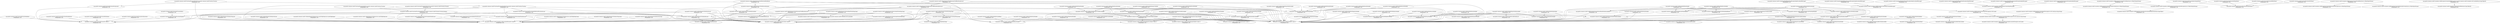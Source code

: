 digraph G {
  "org.apache.commons.math3.util$FastMath#expm1(double,double[])" [label="org.apache.commons.math3.util$FastMath#expm1(double,double[])\nP(Fail|Node)=1.00"];
  "org.apache.commons.math3.util$FastMath#<clinit>()" [label="org.apache.commons.math3.util$FastMath#<clinit>()\nP(Fail|Node)=0.00"];
  "org.apache.commons.math3.util$FastMath#exp(double,double,double[])" [label="org.apache.commons.math3.util$FastMath#exp(double,double,double[])\nP(Fail|Node)=1.00"];
  "org.apache.commons.math3.util$FastMath$ExpFracTable#<clinit>()" [label="org.apache.commons.math3.util$FastMath$ExpFracTable#<clinit>()\nP(Fail|Node)=1.00"];
  "org.apache.commons.math3.util$ArithmeticUtils#gcd(long,long)" [label="org.apache.commons.math3.util$ArithmeticUtils#gcd(long,long)\nP(Fail|Node)=1.00"];
  "org.apache.commons.math3.exception.util$LocalizedFormats#<clinit>()" [label="org.apache.commons.math3.exception.util$LocalizedFormats#<clinit>()\nP(Fail|Node)=0.00"];
  "org.apache.commons.math3.util$FastMath#abs(long)" [label="org.apache.commons.math3.util$FastMath#abs(long)\nP(Fail|Node)=1.00"];
  "org.apache.commons.math3.util$FastMath#log10(double)" [label="org.apache.commons.math3.util$FastMath#log10(double)\nP(Fail|Node)=1.00"];
  "org.apache.commons.math3.util$FastMath#log(double,double[])" [label="org.apache.commons.math3.util$FastMath#log(double,double[])\nP(Fail|Node)=1.00"];
  "org.apache.commons.math3.util$FastMath#rint(double)" [label="org.apache.commons.math3.util$FastMath#rint(double)\nP(Fail|Node)=1.00"];
  "org.apache.commons.math3.util$FastMath#floor(double)" [label="org.apache.commons.math3.util$FastMath#floor(double)\nP(Fail|Node)=0.00"];
  "org.apache.commons.math3.util$FastMath#sin(double)" [label="org.apache.commons.math3.util$FastMath#sin(double)\nP(Fail|Node)=1.00"];
  "org.apache.commons.math3.util$FastMath#cosQ(double,double)" [label="org.apache.commons.math3.util$FastMath#cosQ(double,double)\nP(Fail|Node)=1.00"];
  "org.apache.commons.math3.util$FastMath#reducePayneHanek(double,double[])" [label="org.apache.commons.math3.util$FastMath#reducePayneHanek(double,double[])\nP(Fail|Node)=1.00"];
  "org.apache.commons.math3.util$FastMath$CodyWaite#getRemA()" [label="org.apache.commons.math3.util$FastMath$CodyWaite#getRemA()\nP(Fail|Node)=1.00"];
  "org.apache.commons.math3.util$FastMath#sinQ(double,double)" [label="org.apache.commons.math3.util$FastMath#sinQ(double,double)\nP(Fail|Node)=1.00"];
  "org.apache.commons.math3.util$FastMath$CodyWaite#getRemB()" [label="org.apache.commons.math3.util$FastMath$CodyWaite#getRemB()\nP(Fail|Node)=1.00"];
  "org.apache.commons.math3.util$FastMath$CodyWaite#getK()" [label="org.apache.commons.math3.util$FastMath$CodyWaite#getK()\nP(Fail|Node)=1.00"];
  "org.apache.commons.math3.util$FastMath#atan2(double,double)" [label="org.apache.commons.math3.util$FastMath#atan2(double,double)\nP(Fail|Node)=1.00"];
  "org.apache.commons.math3.util$FastMath#atan(double,double,boolean)" [label="org.apache.commons.math3.util$FastMath#atan(double,double,boolean)\nP(Fail|Node)=1.00"];
  "org.apache.commons.math3.util$FastMath#doubleHighPart(double)" [label="org.apache.commons.math3.util$FastMath#doubleHighPart(double)\nP(Fail|Node)=1.00"];
  "org.apache.commons.math3.util$FastMath#copySign(double,double)" [label="org.apache.commons.math3.util$FastMath#copySign(double,double)\nP(Fail|Node)=1.00"];
  "org.apache.commons.math3.util$FastMath#pow(double,double)" [label="org.apache.commons.math3.util$FastMath#pow(double,double)\nP(Fail|Node)=1.00"];
  "org.apache.commons.math3.util$FastMath$lnMant#<clinit>()" [label="org.apache.commons.math3.util$FastMath$lnMant#<clinit>()\nP(Fail|Node)=1.00"];
  "org.apache.commons.math3.util$ArithmeticUtils#lcm(long,long)" [label="org.apache.commons.math3.util$ArithmeticUtils#lcm(long,long)\nP(Fail|Node)=1.00"];
  "org.apache.commons.math3.util$ArithmeticUtils#<clinit>()" [label="org.apache.commons.math3.util$ArithmeticUtils#<clinit>()\nP(Fail|Node)=0.00"];
  "org.apache.commons.math3.util$ArithmeticUtils#mulAndCheck(long,long)" [label="org.apache.commons.math3.util$ArithmeticUtils#mulAndCheck(long,long)\nP(Fail|Node)=1.00"];
  "org.apache.commons.math3.util$FastMath#log(double,double)" [label="org.apache.commons.math3.util$FastMath#log(double,double)\nP(Fail|Node)=1.00"];
  "org.apache.commons.math3.util$FastMath#log(double)" [label="org.apache.commons.math3.util$FastMath#log(double)\nP(Fail|Node)=1.00"];
  "org.apache.commons.math3.fraction$Fraction#subtract(org.apache.commons.math3.fraction.Fraction)" [label="org.apache.commons.math3.fraction$Fraction#subtract(org.apache.commons.math3.fraction.Fraction)\nP(Fail|Node)=1.00"];
  "org.apache.commons.math3.fraction$Fraction#addSub(org.apache.commons.math3.fraction.Fraction,boolean)" [label="org.apache.commons.math3.fraction$Fraction#addSub(org.apache.commons.math3.fraction.Fraction,boolean)\nP(Fail|Node)=1.00"];
  "org.apache.commons.math3.util$ArithmeticUtils#subAndCheck(int,int)" [label="org.apache.commons.math3.util$ArithmeticUtils#subAndCheck(int,int)\nP(Fail|Node)=1.00"];
  "org.apache.commons.math3.util$ArithmeticUtils#mulAndCheck(int,int)" [label="org.apache.commons.math3.util$ArithmeticUtils#mulAndCheck(int,int)\nP(Fail|Node)=1.00"];
  "org.apache.commons.math3.util$ArithmeticUtils#gcd(int,int)" [label="org.apache.commons.math3.util$ArithmeticUtils#gcd(int,int)\nP(Fail|Node)=1.00"];
  "org.apache.commons.math3.util$ArithmeticUtils#addAndCheck(int,int)" [label="org.apache.commons.math3.util$ArithmeticUtils#addAndCheck(int,int)\nP(Fail|Node)=1.00"];
  "org.apache.commons.math3.fraction$Fraction#<clinit>()" [label="org.apache.commons.math3.fraction$Fraction#<clinit>()\nP(Fail|Node)=0.00"];
  "org.apache.commons.math3.fraction$Fraction#negate()" [label="org.apache.commons.math3.fraction$Fraction#negate()\nP(Fail|Node)=1.00"];
  "org.apache.commons.math3.util$FastMath#nextUp(double)" [label="org.apache.commons.math3.util$FastMath#nextUp(double)\nP(Fail|Node)=1.00"];
  "org.apache.commons.math3.util$FastMath#nextAfter(double,double)" [label="org.apache.commons.math3.util$FastMath#nextAfter(double,double)\nP(Fail|Node)=1.00"];
  "org.apache.commons.math3.util$ArithmeticUtils#pow(java.math.BigInteger,int)" [label="org.apache.commons.math3.util$ArithmeticUtils#pow(java.math.BigInteger,int)\nP(Fail|Node)=1.00"];
  "org.apache.commons.math3.util$FastMath#toDegrees(double)" [label="org.apache.commons.math3.util$FastMath#toDegrees(double)\nP(Fail|Node)=1.00"];
  "org.apache.commons.math3.util$FastMath$ExpIntTable#<clinit>()" [label="org.apache.commons.math3.util$FastMath$ExpIntTable#<clinit>()\nP(Fail|Node)=1.00"];
  "org.apache.commons.math3.util$ArithmeticUtils#factorialLog(int)" [label="org.apache.commons.math3.util$ArithmeticUtils#factorialLog(int)\nP(Fail|Node)=1.00"];
  "org.apache.commons.math3.util$ArithmeticUtils#factorial(int)" [label="org.apache.commons.math3.util$ArithmeticUtils#factorial(int)\nP(Fail|Node)=1.00"];
  "org.apache.commons.math3.exception$MathIllegalStateException#getLocalizedMessage()" [label="org.apache.commons.math3.exception$MathIllegalStateException#getLocalizedMessage()\nP(Fail|Node)=1.00"];
  "org.apache.commons.math3.exception.util$ExceptionContext#getLocalizedMessage()" [label="org.apache.commons.math3.exception.util$ExceptionContext#getLocalizedMessage()\nP(Fail|Node)=1.00"];
  "org.apache.commons.math3.exception.util$ExceptionContext#getMessage(java.util.Locale)" [label="org.apache.commons.math3.exception.util$ExceptionContext#getMessage(java.util.Locale)\nP(Fail|Node)=1.00"];
  "org.apache.commons.math3.util$FastMath#asinh(double)" [label="org.apache.commons.math3.util$FastMath#asinh(double)\nP(Fail|Node)=1.00"];
  "org.apache.commons.math3.util$FastMath#sqrt(double)" [label="org.apache.commons.math3.util$FastMath#sqrt(double)\nP(Fail|Node)=1.00"];
  "org.apache.commons.math3.util$FastMath#cosh(double)" [label="org.apache.commons.math3.util$FastMath#cosh(double)\nP(Fail|Node)=1.00"];
  "org.apache.commons.math3.util$FastMath#exp(double)" [label="org.apache.commons.math3.util$FastMath#exp(double)\nP(Fail|Node)=1.00"];
  "org.apache.commons.math3.util$FastMath#ulp(float)" [label="org.apache.commons.math3.util$FastMath#ulp(float)\nP(Fail|Node)=1.00"];
  "org.apache.commons.math3.util$FastMath#abs(float)" [label="org.apache.commons.math3.util$FastMath#abs(float)\nP(Fail|Node)=1.00"];
  "org.apache.commons.math3.util$ArithmeticUtils#factorialDouble(int)" [label="org.apache.commons.math3.util$ArithmeticUtils#factorialDouble(int)\nP(Fail|Node)=1.00"];
  "org.apache.commons.math3.util$ArithmeticUtils#binomialCoefficientLog(int,int)" [label="org.apache.commons.math3.util$ArithmeticUtils#binomialCoefficientLog(int,int)\nP(Fail|Node)=1.00"];
  "org.apache.commons.math3.util$ArithmeticUtils#binomialCoefficientDouble(int,int)" [label="org.apache.commons.math3.util$ArithmeticUtils#binomialCoefficientDouble(int,int)\nP(Fail|Node)=1.00"];
  "org.apache.commons.math3.util$ArithmeticUtils#binomialCoefficient(int,int)" [label="org.apache.commons.math3.util$ArithmeticUtils#binomialCoefficient(int,int)\nP(Fail|Node)=1.00"];
  "org.apache.commons.math3.util$ArithmeticUtils#checkBinomial(int,int)" [label="org.apache.commons.math3.util$ArithmeticUtils#checkBinomial(int,int)\nP(Fail|Node)=1.00"];
  "org.apache.commons.math3.util$FastMath#main(java.lang.String[])" [label="org.apache.commons.math3.util$FastMath#main(java.lang.String[])\nP(Fail|Node)=1.00"];
  "org.apache.commons.math3.util$FastMath#acos(double)" [label="org.apache.commons.math3.util$FastMath#acos(double)\nP(Fail|Node)=1.00"];
  "org.apache.commons.math3.exception.util$ExceptionContext#serializeContext(java.io.ObjectOutputStream)" [label="org.apache.commons.math3.exception.util$ExceptionContext#serializeContext(java.io.ObjectOutputStream)\nP(Fail|Node)=1.00"];
  "org.apache.commons.math3.exception.util$ExceptionContext#nonSerializableReplacement(java.lang.Object)" [label="org.apache.commons.math3.exception.util$ExceptionContext#nonSerializableReplacement(java.lang.Object)\nP(Fail|Node)=1.00"];
  "org.apache.commons.math3.util$ArithmeticUtils#lcm(int,int)" [label="org.apache.commons.math3.util$ArithmeticUtils#lcm(int,int)\nP(Fail|Node)=1.00"];
  "org.apache.commons.math3.util$FastMath#abs(int)" [label="org.apache.commons.math3.util$FastMath#abs(int)\nP(Fail|Node)=0.00"];
  "org.apache.commons.math3.fraction$Fraction#abs()" [label="org.apache.commons.math3.fraction$Fraction#abs()\nP(Fail|Node)=1.00"];
  "org.apache.commons.math3.util$FastMath#tanh(double)" [label="org.apache.commons.math3.util$FastMath#tanh(double)\nP(Fail|Node)=1.00"];
  "org.apache.commons.math3.fraction$Fraction#multiply(org.apache.commons.math3.fraction.Fraction)" [label="org.apache.commons.math3.fraction$Fraction#multiply(org.apache.commons.math3.fraction.Fraction)\nP(Fail|Node)=1.00"];
  "org.apache.commons.math3.fraction$Fraction#getReducedFraction(int,int)" [label="org.apache.commons.math3.fraction$Fraction#getReducedFraction(int,int)\nP(Fail|Node)=1.00"];
  "org.apache.commons.math3.util$FastMath#sinh(double)" [label="org.apache.commons.math3.util$FastMath#sinh(double)\nP(Fail|Node)=1.00"];
  "org.apache.commons.math3.util$FastMath#toRadians(double)" [label="org.apache.commons.math3.util$FastMath#toRadians(double)\nP(Fail|Node)=1.00"];
  "org.apache.commons.math3.util$FastMath#hypot(double,double)" [label="org.apache.commons.math3.util$FastMath#hypot(double,double)\nP(Fail|Node)=1.00"];
  "org.apache.commons.math3.util$FastMath#abs(double)" [label="org.apache.commons.math3.util$FastMath#abs(double)\nP(Fail|Node)=0.00"];
  "org.apache.commons.math3.util$FastMath#scalb(double,int)" [label="org.apache.commons.math3.util$FastMath#scalb(double,int)\nP(Fail|Node)=1.00"];
  "org.apache.commons.math3.util$FastMath#getExponent(double)" [label="org.apache.commons.math3.util$FastMath#getExponent(double)\nP(Fail|Node)=1.00"];
  "org.apache.commons.math3.exception$MathIllegalArgumentException#getLocalizedMessage()" [label="org.apache.commons.math3.exception$MathIllegalArgumentException#getLocalizedMessage()\nP(Fail|Node)=1.00"];
  "org.apache.commons.math3.util$FastMath#cos(double)" [label="org.apache.commons.math3.util$FastMath#cos(double)\nP(Fail|Node)=1.00"];
  "org.apache.commons.math3.exception.util$ExceptionContext#writeObject(java.io.ObjectOutputStream)" [label="org.apache.commons.math3.exception.util$ExceptionContext#writeObject(java.io.ObjectOutputStream)\nP(Fail|Node)=1.00"];
  "org.apache.commons.math3.exception.util$ExceptionContext#serializeMessages(java.io.ObjectOutputStream)" [label="org.apache.commons.math3.exception.util$ExceptionContext#serializeMessages(java.io.ObjectOutputStream)\nP(Fail|Node)=1.00"];
  "org.apache.commons.math3.fraction$Fraction#percentageValue()" [label="org.apache.commons.math3.fraction$Fraction#percentageValue()\nP(Fail|Node)=1.00"];
  "org.apache.commons.math3.fraction$Fraction#doubleValue()" [label="org.apache.commons.math3.fraction$Fraction#doubleValue()\nP(Fail|Node)=1.00"];
  "org.apache.commons.math3.util$FastMath#ceil(double)" [label="org.apache.commons.math3.util$FastMath#ceil(double)\nP(Fail|Node)=1.00"];
  "org.apache.commons.math3.util$FastMath#tan(double)" [label="org.apache.commons.math3.util$FastMath#tan(double)\nP(Fail|Node)=1.00"];
  "org.apache.commons.math3.util$FastMath#tanQ(double,double,boolean)" [label="org.apache.commons.math3.util$FastMath#tanQ(double,double,boolean)\nP(Fail|Node)=1.00"];
  "org.apache.commons.math3.util$ArithmeticUtils#addAndCheck(long,long)" [label="org.apache.commons.math3.util$ArithmeticUtils#addAndCheck(long,long)\nP(Fail|Node)=1.00"];
  "org.apache.commons.math3.util$ArithmeticUtils#addAndCheck(long,long,org.apache.commons.math3.exception.util.Localizable)" [label="org.apache.commons.math3.util$ArithmeticUtils#addAndCheck(long,long,org.apache.commons.math3.exception.util.Localizable)\nP(Fail|Node)=1.00"];
  "org.apache.commons.math3.exception$MathArithmeticException#getLocalizedMessage()" [label="org.apache.commons.math3.exception$MathArithmeticException#getLocalizedMessage()\nP(Fail|Node)=1.00"];
  "org.apache.commons.math3.fraction$Fraction#subtract(int)" [label="org.apache.commons.math3.fraction$Fraction#subtract(int)\nP(Fail|Node)=1.00"];
  "org.apache.commons.math3.util$FastMath#polyCosine(double)" [label="org.apache.commons.math3.util$FastMath#polyCosine(double)\nP(Fail|Node)=1.00"];
  "org.apache.commons.math3.util$FastMath#polySine(double)" [label="org.apache.commons.math3.util$FastMath#polySine(double)\nP(Fail|Node)=1.00"];
  "org.apache.commons.math3.exception.util$ExceptionContext#getMessage(java.util.Locale,java.lang.String)" [label="org.apache.commons.math3.exception.util$ExceptionContext#getMessage(java.util.Locale,java.lang.String)\nP(Fail|Node)=1.00"];
  "org.apache.commons.math3.exception.util$ExceptionContext#buildMessage(java.util.Locale,java.lang.String)" [label="org.apache.commons.math3.exception.util$ExceptionContext#buildMessage(java.util.Locale,java.lang.String)\nP(Fail|Node)=1.00"];
  "org.apache.commons.math3.exception.util$LocalizedFormats#getLocalizedString(java.util.Locale)" [label="org.apache.commons.math3.exception.util$LocalizedFormats#getLocalizedString(java.util.Locale)\nP(Fail|Node)=1.00"];
  "org.apache.commons.math3.exception$MathIllegalStateException#getMessage()" [label="org.apache.commons.math3.exception$MathIllegalStateException#getMessage()\nP(Fail|Node)=1.00"];
  "org.apache.commons.math3.exception.util$ExceptionContext#getMessage()" [label="org.apache.commons.math3.exception.util$ExceptionContext#getMessage()\nP(Fail|Node)=1.00"];
  "org.apache.commons.math3.util$FastMath#expm1(double)" [label="org.apache.commons.math3.util$FastMath#expm1(double)\nP(Fail|Node)=1.00"];
  "org.apache.commons.math3.util$FastMath#asin(double)" [label="org.apache.commons.math3.util$FastMath#asin(double)\nP(Fail|Node)=1.00"];
  "org.apache.commons.math3.util$FastMath#atanh(double)" [label="org.apache.commons.math3.util$FastMath#atanh(double)\nP(Fail|Node)=1.00"];
  "org.apache.commons.math3.util$ArithmeticUtils#pow(java.math.BigInteger,long)" [label="org.apache.commons.math3.util$ArithmeticUtils#pow(java.math.BigInteger,long)\nP(Fail|Node)=1.00"];
  "org.apache.commons.math3.util$FastMath#cbrt(double)" [label="org.apache.commons.math3.util$FastMath#cbrt(double)\nP(Fail|Node)=1.00"];
  "org.apache.commons.math3.fraction$Fraction#add(int)" [label="org.apache.commons.math3.fraction$Fraction#add(int)\nP(Fail|Node)=1.00"];
  "org.apache.commons.math3.util$FastMath#round(double)" [label="org.apache.commons.math3.util$FastMath#round(double)\nP(Fail|Node)=1.00"];
  "org.apache.commons.math3.fraction$Fraction#longValue()" [label="org.apache.commons.math3.fraction$Fraction#longValue()\nP(Fail|Node)=1.00"];
  "org.apache.commons.math3.util$FastMath#ulp(double)" [label="org.apache.commons.math3.util$FastMath#ulp(double)\nP(Fail|Node)=1.00"];
  "org.apache.commons.math3.fraction$Fraction#floatValue()" [label="org.apache.commons.math3.fraction$Fraction#floatValue()\nP(Fail|Node)=1.00"];
  "org.apache.commons.math3.util$FastMath#nextUp(float)" [label="org.apache.commons.math3.util$FastMath#nextUp(float)\nP(Fail|Node)=1.00"];
  "org.apache.commons.math3.util$FastMath#nextAfter(float,double)" [label="org.apache.commons.math3.util$FastMath#nextAfter(float,double)\nP(Fail|Node)=1.00"];
  "org.apache.commons.math3.exception$MathIllegalArgumentException#getMessage()" [label="org.apache.commons.math3.exception$MathIllegalArgumentException#getMessage()\nP(Fail|Node)=1.00"];
  "org.apache.commons.math3.util$ArithmeticUtils#pow(long,long)" [label="org.apache.commons.math3.util$ArithmeticUtils#pow(long,long)\nP(Fail|Node)=1.00"];
  "org.apache.commons.math3.util$FastMath#round(float)" [label="org.apache.commons.math3.util$FastMath#round(float)\nP(Fail|Node)=1.00"];
  "org.apache.commons.math3.util$FastMath#atan(double)" [label="org.apache.commons.math3.util$FastMath#atan(double)\nP(Fail|Node)=1.00"];
  "org.apache.commons.math3.exception.util$ExceptionContext#readObject(java.io.ObjectInputStream)" [label="org.apache.commons.math3.exception.util$ExceptionContext#readObject(java.io.ObjectInputStream)\nP(Fail|Node)=1.00"];
  "org.apache.commons.math3.exception.util$ExceptionContext#deSerializeMessages(java.io.ObjectInputStream)" [label="org.apache.commons.math3.exception.util$ExceptionContext#deSerializeMessages(java.io.ObjectInputStream)\nP(Fail|Node)=1.00"];
  "org.apache.commons.math3.exception.util$ExceptionContext#deSerializeContext(java.io.ObjectInputStream)" [label="org.apache.commons.math3.exception.util$ExceptionContext#deSerializeContext(java.io.ObjectInputStream)\nP(Fail|Node)=1.00"];
  "org.apache.commons.math3.fraction$Fraction#add(org.apache.commons.math3.fraction.Fraction)" [label="org.apache.commons.math3.fraction$Fraction#add(org.apache.commons.math3.fraction.Fraction)\nP(Fail|Node)=1.00"];
  "org.apache.commons.math3.util$FastMath#log1p(double)" [label="org.apache.commons.math3.util$FastMath#log1p(double)\nP(Fail|Node)=1.00"];
  "org.apache.commons.math3.util$ArithmeticUtils#subAndCheck(long,long)" [label="org.apache.commons.math3.util$ArithmeticUtils#subAndCheck(long,long)\nP(Fail|Node)=1.00"];
  "org.apache.commons.math3.util$ArithmeticUtils#pow(int,long)" [label="org.apache.commons.math3.util$ArithmeticUtils#pow(int,long)\nP(Fail|Node)=1.00"];
  "org.apache.commons.math3.util$ArithmeticUtils#pow(long,int)" [label="org.apache.commons.math3.util$ArithmeticUtils#pow(long,int)\nP(Fail|Node)=1.00"];
  "org.apache.commons.math3.util$ArithmeticUtils#pow(int,int)" [label="org.apache.commons.math3.util$ArithmeticUtils#pow(int,int)\nP(Fail|Node)=1.00"];
  "org.apache.commons.math3.util$FastMath#acosh(double)" [label="org.apache.commons.math3.util$FastMath#acosh(double)\nP(Fail|Node)=1.00"];
  "org.apache.commons.math3.exception$MathArithmeticException#getMessage()" [label="org.apache.commons.math3.exception$MathArithmeticException#getMessage()\nP(Fail|Node)=1.00"];
  "org.apache.commons.math3.fraction$Fraction#divide(org.apache.commons.math3.fraction.Fraction)" [label="org.apache.commons.math3.fraction$Fraction#divide(org.apache.commons.math3.fraction.Fraction)\nP(Fail|Node)=1.00"];
  "org.apache.commons.math3.fraction$Fraction#reciprocal()" [label="org.apache.commons.math3.fraction$Fraction#reciprocal()\nP(Fail|Node)=1.00"];
  "org.apache.commons.math3.fraction$Fraction#multiply(int)" [label="org.apache.commons.math3.fraction$Fraction#multiply(int)\nP(Fail|Node)=1.00"];
  "org.apache.commons.math3.util$ArithmeticUtils#pow(java.math.BigInteger,java.math.BigInteger)" [label="org.apache.commons.math3.util$ArithmeticUtils#pow(java.math.BigInteger,java.math.BigInteger)\nP(Fail|Node)=1.00"];
  "org.apache.commons.math3.fraction$Fraction#intValue()" [label="org.apache.commons.math3.fraction$Fraction#intValue()\nP(Fail|Node)=1.00"];
  "org.apache.commons.math3.fraction$Fraction#divide(int)" [label="org.apache.commons.math3.fraction$Fraction#divide(int)\nP(Fail|Node)=1.00"];
  "org.apache.commons.math3.exception.util$ExceptionContext#addMessage(org.apache.commons.math3.exception.util.Localizable,java.lang.Object[])" [label="org.apache.commons.math3.exception.util$ExceptionContext#addMessage(org.apache.commons.math3.exception.util.Localizable,java.lang.Object[])\nP(Fail|Node)=1.00"];
  "org.apache.commons.math3.exception.util$ArgUtils#flatten(java.lang.Object[])" [label="org.apache.commons.math3.exception.util$ArgUtils#flatten(java.lang.Object[])\nP(Fail|Node)=0.00"];
  "org.apache.commons.math3.util$FastMath#expm1(double,double[])" -> "org.apache.commons.math3.util$FastMath#<clinit>()";
  "org.apache.commons.math3.util$FastMath#expm1(double,double[])" -> "org.apache.commons.math3.util$FastMath#exp(double,double,double[])";
  "org.apache.commons.math3.util$FastMath#expm1(double,double[])" -> "org.apache.commons.math3.util$FastMath$ExpFracTable#<clinit>()";
  "org.apache.commons.math3.util$FastMath#exp(double,double,double[])" -> "org.apache.commons.math3.util$FastMath#<clinit>()";
  "org.apache.commons.math3.util$FastMath#exp(double,double,double[])" -> "org.apache.commons.math3.util$FastMath$ExpFracTable#<clinit>()";
  "org.apache.commons.math3.util$FastMath#exp(double,double,double[])" -> "org.apache.commons.math3.util$FastMath$ExpIntTable#<clinit>()";
  "org.apache.commons.math3.util$ArithmeticUtils#gcd(long,long)" -> "org.apache.commons.math3.exception.util$LocalizedFormats#<clinit>()";
  "org.apache.commons.math3.util$ArithmeticUtils#gcd(long,long)" -> "org.apache.commons.math3.util$FastMath#abs(long)";
  "org.apache.commons.math3.util$ArithmeticUtils#gcd(long,long)" -> "org.apache.commons.math3.util$FastMath#<clinit>()";
  "org.apache.commons.math3.util$FastMath#log10(double)" -> "org.apache.commons.math3.util$FastMath#<clinit>()";
  "org.apache.commons.math3.util$FastMath#log10(double)" -> "org.apache.commons.math3.util$FastMath#log(double,double[])";
  "org.apache.commons.math3.util$FastMath#log(double,double[])" -> "org.apache.commons.math3.util$FastMath#<clinit>()";
  "org.apache.commons.math3.util$FastMath#log(double,double[])" -> "org.apache.commons.math3.util$FastMath$lnMant#<clinit>()";
  "org.apache.commons.math3.util$FastMath#rint(double)" -> "org.apache.commons.math3.util$FastMath#<clinit>()";
  "org.apache.commons.math3.util$FastMath#rint(double)" -> "org.apache.commons.math3.util$FastMath#floor(double)";
  "org.apache.commons.math3.util$FastMath#sin(double)" -> "org.apache.commons.math3.util$FastMath#cosQ(double,double)";
  "org.apache.commons.math3.util$FastMath#sin(double)" -> "org.apache.commons.math3.util$FastMath#reducePayneHanek(double,double[])";
  "org.apache.commons.math3.util$FastMath#sin(double)" -> "org.apache.commons.math3.util$FastMath#<clinit>()";
  "org.apache.commons.math3.util$FastMath#sin(double)" -> "org.apache.commons.math3.util$FastMath$CodyWaite#getRemA()";
  "org.apache.commons.math3.util$FastMath#sin(double)" -> "org.apache.commons.math3.util$FastMath#sinQ(double,double)";
  "org.apache.commons.math3.util$FastMath#sin(double)" -> "org.apache.commons.math3.util$FastMath$CodyWaite#getRemB()";
  "org.apache.commons.math3.util$FastMath#sin(double)" -> "org.apache.commons.math3.util$FastMath$CodyWaite#getK()";
  "org.apache.commons.math3.util$FastMath#cosQ(double,double)" -> "org.apache.commons.math3.util$FastMath#sinQ(double,double)";
  "org.apache.commons.math3.util$FastMath#cosQ(double,double)" -> "org.apache.commons.math3.util$FastMath#<clinit>()";
  "org.apache.commons.math3.util$FastMath#reducePayneHanek(double,double[])" -> "org.apache.commons.math3.util$FastMath#<clinit>()";
  "org.apache.commons.math3.util$FastMath#sinQ(double,double)" -> "org.apache.commons.math3.util$FastMath#polyCosine(double)";
  "org.apache.commons.math3.util$FastMath#sinQ(double,double)" -> "org.apache.commons.math3.util$FastMath#polySine(double)";
  "org.apache.commons.math3.util$FastMath#sinQ(double,double)" -> "org.apache.commons.math3.util$FastMath#<clinit>()";
  "org.apache.commons.math3.util$FastMath#atan2(double,double)" -> "org.apache.commons.math3.util$FastMath#<clinit>()";
  "org.apache.commons.math3.util$FastMath#atan2(double,double)" -> "org.apache.commons.math3.util$FastMath#atan(double,double,boolean)";
  "org.apache.commons.math3.util$FastMath#atan2(double,double)" -> "org.apache.commons.math3.util$FastMath#doubleHighPart(double)";
  "org.apache.commons.math3.util$FastMath#atan2(double,double)" -> "org.apache.commons.math3.util$FastMath#copySign(double,double)";
  "org.apache.commons.math3.util$FastMath#atan(double,double,boolean)" -> "org.apache.commons.math3.util$FastMath#copySign(double,double)";
  "org.apache.commons.math3.util$FastMath#atan(double,double,boolean)" -> "org.apache.commons.math3.util$FastMath#<clinit>()";
  "org.apache.commons.math3.util$FastMath#pow(double,double)" -> "org.apache.commons.math3.util$FastMath#log(double,double[])";
  "org.apache.commons.math3.util$FastMath#pow(double,double)" -> "org.apache.commons.math3.util$FastMath#exp(double,double,double[])";
  "org.apache.commons.math3.util$FastMath#pow(double,double)" -> "org.apache.commons.math3.util$FastMath#<clinit>()";
  "org.apache.commons.math3.util$ArithmeticUtils#lcm(long,long)" -> "org.apache.commons.math3.util$ArithmeticUtils#<clinit>()";
  "org.apache.commons.math3.util$ArithmeticUtils#lcm(long,long)" -> "org.apache.commons.math3.exception.util$LocalizedFormats#<clinit>()";
  "org.apache.commons.math3.util$ArithmeticUtils#lcm(long,long)" -> "org.apache.commons.math3.util$ArithmeticUtils#gcd(long,long)";
  "org.apache.commons.math3.util$ArithmeticUtils#lcm(long,long)" -> "org.apache.commons.math3.util$ArithmeticUtils#mulAndCheck(long,long)";
  "org.apache.commons.math3.util$ArithmeticUtils#lcm(long,long)" -> "org.apache.commons.math3.util$FastMath#<clinit>()";
  "org.apache.commons.math3.util$ArithmeticUtils#lcm(long,long)" -> "org.apache.commons.math3.util$FastMath#abs(long)";
  "org.apache.commons.math3.util$ArithmeticUtils#mulAndCheck(long,long)" -> "org.apache.commons.math3.util$ArithmeticUtils#<clinit>()";
  "org.apache.commons.math3.util$FastMath#log(double,double)" -> "org.apache.commons.math3.util$FastMath#<clinit>()";
  "org.apache.commons.math3.util$FastMath#log(double,double)" -> "org.apache.commons.math3.util$FastMath#log(double)";
  "org.apache.commons.math3.util$FastMath#log(double)" -> "org.apache.commons.math3.util$FastMath#<clinit>()";
  "org.apache.commons.math3.util$FastMath#log(double)" -> "org.apache.commons.math3.util$FastMath#log(double,double[])";
  "org.apache.commons.math3.fraction$Fraction#subtract(org.apache.commons.math3.fraction.Fraction)" -> "org.apache.commons.math3.fraction$Fraction#addSub(org.apache.commons.math3.fraction.Fraction,boolean)";
  "org.apache.commons.math3.fraction$Fraction#addSub(org.apache.commons.math3.fraction.Fraction,boolean)" -> "org.apache.commons.math3.util$ArithmeticUtils#subAndCheck(int,int)";
  "org.apache.commons.math3.fraction$Fraction#addSub(org.apache.commons.math3.fraction.Fraction,boolean)" -> "org.apache.commons.math3.util$ArithmeticUtils#mulAndCheck(int,int)";
  "org.apache.commons.math3.fraction$Fraction#addSub(org.apache.commons.math3.fraction.Fraction,boolean)" -> "org.apache.commons.math3.util$ArithmeticUtils#gcd(int,int)";
  "org.apache.commons.math3.fraction$Fraction#addSub(org.apache.commons.math3.fraction.Fraction,boolean)" -> "org.apache.commons.math3.util$ArithmeticUtils#addAndCheck(int,int)";
  "org.apache.commons.math3.fraction$Fraction#addSub(org.apache.commons.math3.fraction.Fraction,boolean)" -> "org.apache.commons.math3.util$ArithmeticUtils#<clinit>()";
  "org.apache.commons.math3.fraction$Fraction#addSub(org.apache.commons.math3.fraction.Fraction,boolean)" -> "org.apache.commons.math3.fraction$Fraction#<clinit>()";
  "org.apache.commons.math3.fraction$Fraction#addSub(org.apache.commons.math3.fraction.Fraction,boolean)" -> "org.apache.commons.math3.fraction$Fraction#negate()";
  "org.apache.commons.math3.fraction$Fraction#addSub(org.apache.commons.math3.fraction.Fraction,boolean)" -> "org.apache.commons.math3.exception.util$LocalizedFormats#<clinit>()";
  "org.apache.commons.math3.util$ArithmeticUtils#subAndCheck(int,int)" -> "org.apache.commons.math3.exception.util$LocalizedFormats#<clinit>()";
  "org.apache.commons.math3.util$ArithmeticUtils#gcd(int,int)" -> "org.apache.commons.math3.util$FastMath#abs(int)";
  "org.apache.commons.math3.util$ArithmeticUtils#gcd(int,int)" -> "org.apache.commons.math3.util$FastMath#<clinit>()";
  "org.apache.commons.math3.util$ArithmeticUtils#gcd(int,int)" -> "org.apache.commons.math3.exception.util$LocalizedFormats#<clinit>()";
  "org.apache.commons.math3.util$ArithmeticUtils#addAndCheck(int,int)" -> "org.apache.commons.math3.exception.util$LocalizedFormats#<clinit>()";
  "org.apache.commons.math3.fraction$Fraction#negate()" -> "org.apache.commons.math3.exception.util$LocalizedFormats#<clinit>()";
  "org.apache.commons.math3.fraction$Fraction#negate()" -> "org.apache.commons.math3.fraction$Fraction#<clinit>()";
  "org.apache.commons.math3.util$FastMath#nextUp(double)" -> "org.apache.commons.math3.util$FastMath#nextAfter(double,double)";
  "org.apache.commons.math3.util$FastMath#nextUp(double)" -> "org.apache.commons.math3.util$FastMath#<clinit>()";
  "org.apache.commons.math3.util$ArithmeticUtils#pow(java.math.BigInteger,int)" -> "org.apache.commons.math3.exception.util$LocalizedFormats#<clinit>()";
  "org.apache.commons.math3.util$FastMath#toDegrees(double)" -> "org.apache.commons.math3.util$FastMath#doubleHighPart(double)";
  "org.apache.commons.math3.util$FastMath#toDegrees(double)" -> "org.apache.commons.math3.util$FastMath#<clinit>()";
  "org.apache.commons.math3.util$ArithmeticUtils#factorialLog(int)" -> "org.apache.commons.math3.util$FastMath#<clinit>()";
  "org.apache.commons.math3.util$ArithmeticUtils#factorialLog(int)" -> "org.apache.commons.math3.util$FastMath#log(double)";
  "org.apache.commons.math3.util$ArithmeticUtils#factorialLog(int)" -> "org.apache.commons.math3.util$ArithmeticUtils#<clinit>()";
  "org.apache.commons.math3.util$ArithmeticUtils#factorialLog(int)" -> "org.apache.commons.math3.util$ArithmeticUtils#factorial(int)";
  "org.apache.commons.math3.util$ArithmeticUtils#factorialLog(int)" -> "org.apache.commons.math3.exception.util$LocalizedFormats#<clinit>()";
  "org.apache.commons.math3.util$ArithmeticUtils#factorial(int)" -> "org.apache.commons.math3.util$ArithmeticUtils#<clinit>()";
  "org.apache.commons.math3.util$ArithmeticUtils#factorial(int)" -> "org.apache.commons.math3.exception.util$LocalizedFormats#<clinit>()";
  "org.apache.commons.math3.exception$MathIllegalStateException#getLocalizedMessage()" -> "org.apache.commons.math3.exception.util$ExceptionContext#getLocalizedMessage()";
  "org.apache.commons.math3.exception.util$ExceptionContext#getLocalizedMessage()" -> "org.apache.commons.math3.exception.util$ExceptionContext#getMessage(java.util.Locale)";
  "org.apache.commons.math3.exception.util$ExceptionContext#getMessage(java.util.Locale)" -> "org.apache.commons.math3.exception.util$ExceptionContext#buildMessage(java.util.Locale,java.lang.String)";
  "org.apache.commons.math3.util$FastMath#asinh(double)" -> "org.apache.commons.math3.util$FastMath#<clinit>()";
  "org.apache.commons.math3.util$FastMath#asinh(double)" -> "org.apache.commons.math3.util$FastMath#log(double)";
  "org.apache.commons.math3.util$FastMath#asinh(double)" -> "org.apache.commons.math3.util$FastMath#sqrt(double)";
  "org.apache.commons.math3.util$FastMath#cosh(double)" -> "org.apache.commons.math3.util$FastMath#exp(double)";
  "org.apache.commons.math3.util$FastMath#cosh(double)" -> "org.apache.commons.math3.util$FastMath#<clinit>()";
  "org.apache.commons.math3.util$FastMath#cosh(double)" -> "org.apache.commons.math3.util$FastMath#exp(double,double,double[])";
  "org.apache.commons.math3.util$FastMath#exp(double)" -> "org.apache.commons.math3.util$FastMath#exp(double,double,double[])";
  "org.apache.commons.math3.util$FastMath#exp(double)" -> "org.apache.commons.math3.util$FastMath#<clinit>()";
  "org.apache.commons.math3.util$FastMath#ulp(float)" -> "org.apache.commons.math3.util$FastMath#<clinit>()";
  "org.apache.commons.math3.util$FastMath#ulp(float)" -> "org.apache.commons.math3.util$FastMath#abs(float)";
  "org.apache.commons.math3.util$ArithmeticUtils#factorialDouble(int)" -> "org.apache.commons.math3.exception.util$LocalizedFormats#<clinit>()";
  "org.apache.commons.math3.util$ArithmeticUtils#factorialDouble(int)" -> "org.apache.commons.math3.util$ArithmeticUtils#factorialLog(int)";
  "org.apache.commons.math3.util$ArithmeticUtils#factorialDouble(int)" -> "org.apache.commons.math3.util$FastMath#exp(double)";
  "org.apache.commons.math3.util$ArithmeticUtils#factorialDouble(int)" -> "org.apache.commons.math3.util$ArithmeticUtils#<clinit>()";
  "org.apache.commons.math3.util$ArithmeticUtils#factorialDouble(int)" -> "org.apache.commons.math3.util$ArithmeticUtils#factorial(int)";
  "org.apache.commons.math3.util$ArithmeticUtils#factorialDouble(int)" -> "org.apache.commons.math3.util$FastMath#<clinit>()";
  "org.apache.commons.math3.util$ArithmeticUtils#factorialDouble(int)" -> "org.apache.commons.math3.util$FastMath#floor(double)";
  "org.apache.commons.math3.util$ArithmeticUtils#binomialCoefficientLog(int,int)" -> "org.apache.commons.math3.util$ArithmeticUtils#<clinit>()";
  "org.apache.commons.math3.util$ArithmeticUtils#binomialCoefficientLog(int,int)" -> "org.apache.commons.math3.util$FastMath#log(double)";
  "org.apache.commons.math3.util$ArithmeticUtils#binomialCoefficientLog(int,int)" -> "org.apache.commons.math3.util$ArithmeticUtils#binomialCoefficientDouble(int,int)";
  "org.apache.commons.math3.util$ArithmeticUtils#binomialCoefficientLog(int,int)" -> "org.apache.commons.math3.util$FastMath#<clinit>()";
  "org.apache.commons.math3.util$ArithmeticUtils#binomialCoefficientLog(int,int)" -> "org.apache.commons.math3.util$ArithmeticUtils#binomialCoefficient(int,int)";
  "org.apache.commons.math3.util$ArithmeticUtils#binomialCoefficientLog(int,int)" -> "org.apache.commons.math3.util$ArithmeticUtils#checkBinomial(int,int)";
  "org.apache.commons.math3.util$ArithmeticUtils#binomialCoefficientDouble(int,int)" -> "org.apache.commons.math3.util$FastMath#floor(double)";
  "org.apache.commons.math3.util$ArithmeticUtils#binomialCoefficientDouble(int,int)" -> "org.apache.commons.math3.util$ArithmeticUtils#binomialCoefficient(int,int)";
  "org.apache.commons.math3.util$ArithmeticUtils#binomialCoefficientDouble(int,int)" -> "org.apache.commons.math3.util$ArithmeticUtils#checkBinomial(int,int)";
  "org.apache.commons.math3.util$ArithmeticUtils#binomialCoefficientDouble(int,int)" -> "org.apache.commons.math3.util$ArithmeticUtils#<clinit>()";
  "org.apache.commons.math3.util$ArithmeticUtils#binomialCoefficientDouble(int,int)" -> "org.apache.commons.math3.util$FastMath#<clinit>()";
  "org.apache.commons.math3.util$ArithmeticUtils#binomialCoefficient(int,int)" -> "org.apache.commons.math3.util$ArithmeticUtils#<clinit>()";
  "org.apache.commons.math3.util$ArithmeticUtils#binomialCoefficient(int,int)" -> "org.apache.commons.math3.util$ArithmeticUtils#mulAndCheck(long,long)";
  "org.apache.commons.math3.util$ArithmeticUtils#binomialCoefficient(int,int)" -> "org.apache.commons.math3.util$ArithmeticUtils#gcd(int,int)";
  "org.apache.commons.math3.util$ArithmeticUtils#binomialCoefficient(int,int)" -> "org.apache.commons.math3.util$ArithmeticUtils#checkBinomial(int,int)";
  "org.apache.commons.math3.util$ArithmeticUtils#checkBinomial(int,int)" -> "org.apache.commons.math3.exception.util$LocalizedFormats#<clinit>()";
  "org.apache.commons.math3.util$FastMath#main(java.lang.String[])" -> "org.apache.commons.math3.util$FastMath$lnMant#<clinit>()";
  "org.apache.commons.math3.util$FastMath#main(java.lang.String[])" -> "org.apache.commons.math3.util$FastMath#<clinit>()";
  "org.apache.commons.math3.util$FastMath#main(java.lang.String[])" -> "org.apache.commons.math3.util$FastMath$ExpIntTable#<clinit>()";
  "org.apache.commons.math3.util$FastMath#main(java.lang.String[])" -> "org.apache.commons.math3.util$FastMath$ExpFracTable#<clinit>()";
  "org.apache.commons.math3.util$FastMath#acos(double)" -> "org.apache.commons.math3.util$FastMath#<clinit>()";
  "org.apache.commons.math3.util$FastMath#acos(double)" -> "org.apache.commons.math3.util$FastMath#sqrt(double)";
  "org.apache.commons.math3.util$FastMath#acos(double)" -> "org.apache.commons.math3.util$FastMath#atan(double,double,boolean)";
  "org.apache.commons.math3.util$FastMath#acos(double)" -> "org.apache.commons.math3.util$FastMath#doubleHighPart(double)";
  "org.apache.commons.math3.exception.util$ExceptionContext#serializeContext(java.io.ObjectOutputStream)" -> "org.apache.commons.math3.exception.util$ExceptionContext#nonSerializableReplacement(java.lang.Object)";
  "org.apache.commons.math3.util$ArithmeticUtils#lcm(int,int)" -> "org.apache.commons.math3.util$ArithmeticUtils#<clinit>()";
  "org.apache.commons.math3.util$ArithmeticUtils#lcm(int,int)" -> "org.apache.commons.math3.util$FastMath#abs(int)";
  "org.apache.commons.math3.util$ArithmeticUtils#lcm(int,int)" -> "org.apache.commons.math3.util$ArithmeticUtils#gcd(int,int)";
  "org.apache.commons.math3.util$ArithmeticUtils#lcm(int,int)" -> "org.apache.commons.math3.util$ArithmeticUtils#mulAndCheck(int,int)";
  "org.apache.commons.math3.util$ArithmeticUtils#lcm(int,int)" -> "org.apache.commons.math3.exception.util$LocalizedFormats#<clinit>()";
  "org.apache.commons.math3.util$ArithmeticUtils#lcm(int,int)" -> "org.apache.commons.math3.util$FastMath#<clinit>()";
  "org.apache.commons.math3.fraction$Fraction#abs()" -> "org.apache.commons.math3.fraction$Fraction#negate()";
  "org.apache.commons.math3.util$FastMath#tanh(double)" -> "org.apache.commons.math3.util$FastMath#exp(double,double,double[])";
  "org.apache.commons.math3.util$FastMath#tanh(double)" -> "org.apache.commons.math3.util$FastMath#<clinit>()";
  "org.apache.commons.math3.util$FastMath#tanh(double)" -> "org.apache.commons.math3.util$FastMath#expm1(double,double[])";
  "org.apache.commons.math3.fraction$Fraction#multiply(org.apache.commons.math3.fraction.Fraction)" -> "org.apache.commons.math3.util$ArithmeticUtils#mulAndCheck(int,int)";
  "org.apache.commons.math3.fraction$Fraction#multiply(org.apache.commons.math3.fraction.Fraction)" -> "org.apache.commons.math3.fraction$Fraction#getReducedFraction(int,int)";
  "org.apache.commons.math3.fraction$Fraction#multiply(org.apache.commons.math3.fraction.Fraction)" -> "org.apache.commons.math3.fraction$Fraction#<clinit>()";
  "org.apache.commons.math3.fraction$Fraction#multiply(org.apache.commons.math3.fraction.Fraction)" -> "org.apache.commons.math3.util$ArithmeticUtils#gcd(int,int)";
  "org.apache.commons.math3.fraction$Fraction#multiply(org.apache.commons.math3.fraction.Fraction)" -> "org.apache.commons.math3.util$ArithmeticUtils#<clinit>()";
  "org.apache.commons.math3.fraction$Fraction#multiply(org.apache.commons.math3.fraction.Fraction)" -> "org.apache.commons.math3.exception.util$LocalizedFormats#<clinit>()";
  "org.apache.commons.math3.fraction$Fraction#getReducedFraction(int,int)" -> "org.apache.commons.math3.exception.util$LocalizedFormats#<clinit>()";
  "org.apache.commons.math3.fraction$Fraction#getReducedFraction(int,int)" -> "org.apache.commons.math3.util$ArithmeticUtils#<clinit>()";
  "org.apache.commons.math3.fraction$Fraction#getReducedFraction(int,int)" -> "org.apache.commons.math3.fraction$Fraction#<clinit>()";
  "org.apache.commons.math3.fraction$Fraction#getReducedFraction(int,int)" -> "org.apache.commons.math3.util$ArithmeticUtils#gcd(int,int)";
  "org.apache.commons.math3.util$FastMath#sinh(double)" -> "org.apache.commons.math3.util$FastMath#exp(double,double,double[])";
  "org.apache.commons.math3.util$FastMath#sinh(double)" -> "org.apache.commons.math3.util$FastMath#exp(double)";
  "org.apache.commons.math3.util$FastMath#sinh(double)" -> "org.apache.commons.math3.util$FastMath#expm1(double,double[])";
  "org.apache.commons.math3.util$FastMath#sinh(double)" -> "org.apache.commons.math3.util$FastMath#<clinit>()";
  "org.apache.commons.math3.util$FastMath#toRadians(double)" -> "org.apache.commons.math3.util$FastMath#<clinit>()";
  "org.apache.commons.math3.util$FastMath#toRadians(double)" -> "org.apache.commons.math3.util$FastMath#doubleHighPart(double)";
  "org.apache.commons.math3.util$FastMath#hypot(double,double)" -> "org.apache.commons.math3.util$FastMath#abs(double)";
  "org.apache.commons.math3.util$FastMath#hypot(double,double)" -> "org.apache.commons.math3.util$FastMath#scalb(double,int)";
  "org.apache.commons.math3.util$FastMath#hypot(double,double)" -> "org.apache.commons.math3.util$FastMath#sqrt(double)";
  "org.apache.commons.math3.util$FastMath#hypot(double,double)" -> "org.apache.commons.math3.util$FastMath#<clinit>()";
  "org.apache.commons.math3.util$FastMath#hypot(double,double)" -> "org.apache.commons.math3.util$FastMath#getExponent(double)";
  "org.apache.commons.math3.exception$MathIllegalArgumentException#getLocalizedMessage()" -> "org.apache.commons.math3.exception.util$ExceptionContext#getLocalizedMessage()";
  "org.apache.commons.math3.util$FastMath#cos(double)" -> "org.apache.commons.math3.util$FastMath$CodyWaite#getRemB()";
  "org.apache.commons.math3.util$FastMath#cos(double)" -> "org.apache.commons.math3.util$FastMath#reducePayneHanek(double,double[])";
  "org.apache.commons.math3.util$FastMath#cos(double)" -> "org.apache.commons.math3.util$FastMath$CodyWaite#getRemA()";
  "org.apache.commons.math3.util$FastMath#cos(double)" -> "org.apache.commons.math3.util$FastMath#sinQ(double,double)";
  "org.apache.commons.math3.util$FastMath#cos(double)" -> "org.apache.commons.math3.util$FastMath#cosQ(double,double)";
  "org.apache.commons.math3.util$FastMath#cos(double)" -> "org.apache.commons.math3.util$FastMath$CodyWaite#getK()";
  "org.apache.commons.math3.util$FastMath#cos(double)" -> "org.apache.commons.math3.util$FastMath#<clinit>()";
  "org.apache.commons.math3.exception.util$ExceptionContext#writeObject(java.io.ObjectOutputStream)" -> "org.apache.commons.math3.exception.util$ExceptionContext#serializeContext(java.io.ObjectOutputStream)";
  "org.apache.commons.math3.exception.util$ExceptionContext#writeObject(java.io.ObjectOutputStream)" -> "org.apache.commons.math3.exception.util$ExceptionContext#serializeMessages(java.io.ObjectOutputStream)";
  "org.apache.commons.math3.exception.util$ExceptionContext#serializeMessages(java.io.ObjectOutputStream)" -> "org.apache.commons.math3.exception.util$ExceptionContext#nonSerializableReplacement(java.lang.Object)";
  "org.apache.commons.math3.fraction$Fraction#percentageValue()" -> "org.apache.commons.math3.fraction$Fraction#doubleValue()";
  "org.apache.commons.math3.util$FastMath#ceil(double)" -> "org.apache.commons.math3.util$FastMath#<clinit>()";
  "org.apache.commons.math3.util$FastMath#ceil(double)" -> "org.apache.commons.math3.util$FastMath#floor(double)";
  "org.apache.commons.math3.util$FastMath#tan(double)" -> "org.apache.commons.math3.util$FastMath$CodyWaite#getRemB()";
  "org.apache.commons.math3.util$FastMath#tan(double)" -> "org.apache.commons.math3.util$FastMath$CodyWaite#getK()";
  "org.apache.commons.math3.util$FastMath#tan(double)" -> "org.apache.commons.math3.util$FastMath#<clinit>()";
  "org.apache.commons.math3.util$FastMath#tan(double)" -> "org.apache.commons.math3.util$FastMath#tanQ(double,double,boolean)";
  "org.apache.commons.math3.util$FastMath#tan(double)" -> "org.apache.commons.math3.util$FastMath$CodyWaite#getRemA()";
  "org.apache.commons.math3.util$FastMath#tan(double)" -> "org.apache.commons.math3.util$FastMath#reducePayneHanek(double,double[])";
  "org.apache.commons.math3.util$FastMath#tanQ(double,double,boolean)" -> "org.apache.commons.math3.util$FastMath#polyCosine(double)";
  "org.apache.commons.math3.util$FastMath#tanQ(double,double,boolean)" -> "org.apache.commons.math3.util$FastMath#<clinit>()";
  "org.apache.commons.math3.util$FastMath#tanQ(double,double,boolean)" -> "org.apache.commons.math3.util$FastMath#polySine(double)";
  "org.apache.commons.math3.util$ArithmeticUtils#addAndCheck(long,long)" -> "org.apache.commons.math3.util$ArithmeticUtils#<clinit>()";
  "org.apache.commons.math3.util$ArithmeticUtils#addAndCheck(long,long)" -> "org.apache.commons.math3.exception.util$LocalizedFormats#<clinit>()";
  "org.apache.commons.math3.util$ArithmeticUtils#addAndCheck(long,long)" -> "org.apache.commons.math3.util$ArithmeticUtils#addAndCheck(long,long,org.apache.commons.math3.exception.util.Localizable)";
  "org.apache.commons.math3.util$ArithmeticUtils#addAndCheck(long,long,org.apache.commons.math3.exception.util.Localizable)" -> "org.apache.commons.math3.util$ArithmeticUtils#<clinit>()";
  "org.apache.commons.math3.exception$MathArithmeticException#getLocalizedMessage()" -> "org.apache.commons.math3.exception.util$ExceptionContext#getLocalizedMessage()";
  "org.apache.commons.math3.fraction$Fraction#subtract(int)" -> "org.apache.commons.math3.fraction$Fraction#<clinit>()";
  "org.apache.commons.math3.exception.util$ExceptionContext#getMessage(java.util.Locale,java.lang.String)" -> "org.apache.commons.math3.exception.util$ExceptionContext#buildMessage(java.util.Locale,java.lang.String)";
  "org.apache.commons.math3.exception.util$ExceptionContext#buildMessage(java.util.Locale,java.lang.String)" -> "org.apache.commons.math3.exception.util$LocalizedFormats#getLocalizedString(java.util.Locale)";
  "org.apache.commons.math3.exception$MathIllegalStateException#getMessage()" -> "org.apache.commons.math3.exception.util$ExceptionContext#getMessage()";
  "org.apache.commons.math3.exception.util$ExceptionContext#getMessage()" -> "org.apache.commons.math3.exception.util$ExceptionContext#getMessage(java.util.Locale)";
  "org.apache.commons.math3.util$FastMath#expm1(double)" -> "org.apache.commons.math3.util$FastMath#<clinit>()";
  "org.apache.commons.math3.util$FastMath#expm1(double)" -> "org.apache.commons.math3.util$FastMath#expm1(double,double[])";
  "org.apache.commons.math3.util$FastMath#asin(double)" -> "org.apache.commons.math3.util$FastMath#atan(double,double,boolean)";
  "org.apache.commons.math3.util$FastMath#asin(double)" -> "org.apache.commons.math3.util$FastMath#sqrt(double)";
  "org.apache.commons.math3.util$FastMath#asin(double)" -> "org.apache.commons.math3.util$FastMath#<clinit>()";
  "org.apache.commons.math3.util$FastMath#atanh(double)" -> "org.apache.commons.math3.util$FastMath#<clinit>()";
  "org.apache.commons.math3.util$FastMath#atanh(double)" -> "org.apache.commons.math3.util$FastMath#log(double)";
  "org.apache.commons.math3.util$ArithmeticUtils#pow(java.math.BigInteger,long)" -> "org.apache.commons.math3.exception.util$LocalizedFormats#<clinit>()";
  "org.apache.commons.math3.util$FastMath#cbrt(double)" -> "org.apache.commons.math3.util$FastMath#<clinit>()";
  "org.apache.commons.math3.fraction$Fraction#add(int)" -> "org.apache.commons.math3.fraction$Fraction#<clinit>()";
  "org.apache.commons.math3.util$FastMath#round(double)" -> "org.apache.commons.math3.util$FastMath#<clinit>()";
  "org.apache.commons.math3.util$FastMath#round(double)" -> "org.apache.commons.math3.util$FastMath#floor(double)";
  "org.apache.commons.math3.fraction$Fraction#longValue()" -> "org.apache.commons.math3.fraction$Fraction#doubleValue()";
  "org.apache.commons.math3.util$FastMath#ulp(double)" -> "org.apache.commons.math3.util$FastMath#abs(double)";
  "org.apache.commons.math3.util$FastMath#ulp(double)" -> "org.apache.commons.math3.util$FastMath#<clinit>()";
  "org.apache.commons.math3.fraction$Fraction#floatValue()" -> "org.apache.commons.math3.fraction$Fraction#doubleValue()";
  "org.apache.commons.math3.util$FastMath#nextUp(float)" -> "org.apache.commons.math3.util$FastMath#nextAfter(float,double)";
  "org.apache.commons.math3.util$FastMath#nextUp(float)" -> "org.apache.commons.math3.util$FastMath#<clinit>()";
  "org.apache.commons.math3.exception$MathIllegalArgumentException#getMessage()" -> "org.apache.commons.math3.exception.util$ExceptionContext#getMessage()";
  "org.apache.commons.math3.util$ArithmeticUtils#pow(long,long)" -> "org.apache.commons.math3.exception.util$LocalizedFormats#<clinit>()";
  "org.apache.commons.math3.util$FastMath#round(float)" -> "org.apache.commons.math3.util$FastMath#floor(double)";
  "org.apache.commons.math3.util$FastMath#round(float)" -> "org.apache.commons.math3.util$FastMath#<clinit>()";
  "org.apache.commons.math3.util$FastMath#atan(double)" -> "org.apache.commons.math3.util$FastMath#atan(double,double,boolean)";
  "org.apache.commons.math3.util$FastMath#atan(double)" -> "org.apache.commons.math3.util$FastMath#<clinit>()";
  "org.apache.commons.math3.exception.util$ExceptionContext#readObject(java.io.ObjectInputStream)" -> "org.apache.commons.math3.exception.util$ExceptionContext#deSerializeMessages(java.io.ObjectInputStream)";
  "org.apache.commons.math3.exception.util$ExceptionContext#readObject(java.io.ObjectInputStream)" -> "org.apache.commons.math3.exception.util$ExceptionContext#deSerializeContext(java.io.ObjectInputStream)";
  "org.apache.commons.math3.fraction$Fraction#add(org.apache.commons.math3.fraction.Fraction)" -> "org.apache.commons.math3.fraction$Fraction#addSub(org.apache.commons.math3.fraction.Fraction,boolean)";
  "org.apache.commons.math3.util$FastMath#log1p(double)" -> "org.apache.commons.math3.util$FastMath#<clinit>()";
  "org.apache.commons.math3.util$FastMath#log1p(double)" -> "org.apache.commons.math3.util$FastMath#log(double,double[])";
  "org.apache.commons.math3.util$ArithmeticUtils#subAndCheck(long,long)" -> "org.apache.commons.math3.exception.util$LocalizedFormats#<clinit>()";
  "org.apache.commons.math3.util$ArithmeticUtils#subAndCheck(long,long)" -> "org.apache.commons.math3.util$ArithmeticUtils#addAndCheck(long,long,org.apache.commons.math3.exception.util.Localizable)";
  "org.apache.commons.math3.util$ArithmeticUtils#subAndCheck(long,long)" -> "org.apache.commons.math3.util$ArithmeticUtils#<clinit>()";
  "org.apache.commons.math3.util$ArithmeticUtils#pow(int,long)" -> "org.apache.commons.math3.exception.util$LocalizedFormats#<clinit>()";
  "org.apache.commons.math3.util$ArithmeticUtils#pow(long,int)" -> "org.apache.commons.math3.exception.util$LocalizedFormats#<clinit>()";
  "org.apache.commons.math3.util$ArithmeticUtils#pow(int,int)" -> "org.apache.commons.math3.exception.util$LocalizedFormats#<clinit>()";
  "org.apache.commons.math3.util$FastMath#acosh(double)" -> "org.apache.commons.math3.util$FastMath#<clinit>()";
  "org.apache.commons.math3.util$FastMath#acosh(double)" -> "org.apache.commons.math3.util$FastMath#log(double)";
  "org.apache.commons.math3.util$FastMath#acosh(double)" -> "org.apache.commons.math3.util$FastMath#sqrt(double)";
  "org.apache.commons.math3.exception$MathArithmeticException#getMessage()" -> "org.apache.commons.math3.exception.util$ExceptionContext#getMessage()";
  "org.apache.commons.math3.fraction$Fraction#divide(org.apache.commons.math3.fraction.Fraction)" -> "org.apache.commons.math3.fraction$Fraction#reciprocal()";
  "org.apache.commons.math3.fraction$Fraction#divide(org.apache.commons.math3.fraction.Fraction)" -> "org.apache.commons.math3.fraction$Fraction#multiply(org.apache.commons.math3.fraction.Fraction)";
  "org.apache.commons.math3.fraction$Fraction#divide(org.apache.commons.math3.fraction.Fraction)" -> "org.apache.commons.math3.exception.util$LocalizedFormats#<clinit>()";
  "org.apache.commons.math3.fraction$Fraction#reciprocal()" -> "org.apache.commons.math3.fraction$Fraction#<clinit>()";
  "org.apache.commons.math3.fraction$Fraction#multiply(int)" -> "org.apache.commons.math3.fraction$Fraction#<clinit>()";
  "org.apache.commons.math3.util$ArithmeticUtils#pow(java.math.BigInteger,java.math.BigInteger)" -> "org.apache.commons.math3.exception.util$LocalizedFormats#<clinit>()";
  "org.apache.commons.math3.fraction$Fraction#intValue()" -> "org.apache.commons.math3.fraction$Fraction#doubleValue()";
  "org.apache.commons.math3.fraction$Fraction#divide(int)" -> "org.apache.commons.math3.fraction$Fraction#<clinit>()";
  "org.apache.commons.math3.exception.util$ExceptionContext#addMessage(org.apache.commons.math3.exception.util.Localizable,java.lang.Object[])" -> "org.apache.commons.math3.exception.util$ArgUtils#flatten(java.lang.Object[])";
}
